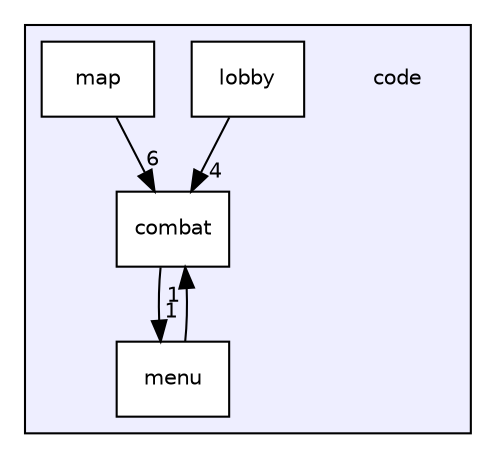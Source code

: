 digraph "code" {
  compound=true
  node [ fontsize="10", fontname="Helvetica"];
  edge [ labelfontsize="10", labelfontname="Helvetica"];
  subgraph clusterdir_050edd66366d13764f98250ef6db77f6 {
    graph [ bgcolor="#eeeeff", pencolor="black", label="" URL="dir_050edd66366d13764f98250ef6db77f6.html"];
    dir_050edd66366d13764f98250ef6db77f6 [shape=plaintext label="code"];
    dir_d526acb404db81b958e2aa21faeaad19 [shape=box label="combat" color="black" fillcolor="white" style="filled" URL="dir_d526acb404db81b958e2aa21faeaad19.html"];
    dir_2e4e7cc53d7729940211740ef906f585 [shape=box label="lobby" color="black" fillcolor="white" style="filled" URL="dir_2e4e7cc53d7729940211740ef906f585.html"];
    dir_342150d227cca2aaba4fafad59b309de [shape=box label="map" color="black" fillcolor="white" style="filled" URL="dir_342150d227cca2aaba4fafad59b309de.html"];
    dir_e9a8ece41e05149c25685c863fef78ae [shape=box label="menu" color="black" fillcolor="white" style="filled" URL="dir_e9a8ece41e05149c25685c863fef78ae.html"];
  }
  dir_342150d227cca2aaba4fafad59b309de->dir_d526acb404db81b958e2aa21faeaad19 [headlabel="6", labeldistance=1.5 headhref="dir_000003_000001.html"];
  dir_e9a8ece41e05149c25685c863fef78ae->dir_d526acb404db81b958e2aa21faeaad19 [headlabel="1", labeldistance=1.5 headhref="dir_000004_000001.html"];
  dir_2e4e7cc53d7729940211740ef906f585->dir_d526acb404db81b958e2aa21faeaad19 [headlabel="4", labeldistance=1.5 headhref="dir_000002_000001.html"];
  dir_d526acb404db81b958e2aa21faeaad19->dir_e9a8ece41e05149c25685c863fef78ae [headlabel="1", labeldistance=1.5 headhref="dir_000001_000004.html"];
}
